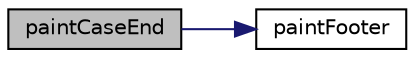 digraph "paintCaseEnd"
{
  edge [fontname="Helvetica",fontsize="10",labelfontname="Helvetica",labelfontsize="10"];
  node [fontname="Helvetica",fontsize="10",shape=record];
  rankdir="LR";
  Node1 [label="paintCaseEnd",height=0.2,width=0.4,color="black", fillcolor="grey75", style="filled" fontcolor="black"];
  Node1 -> Node2 [color="midnightblue",fontsize="10",style="solid",fontname="Helvetica"];
  Node2 [label="paintFooter",height=0.2,width=0.4,color="black", fillcolor="white", style="filled",URL="$class_simple_reporter.html#a5e1af6d341980faf84d1b30c94edb320"];
}
